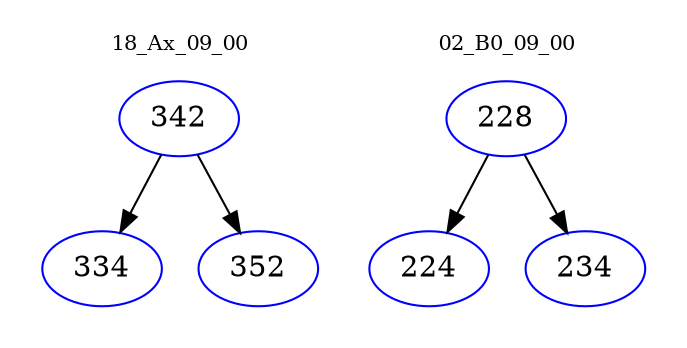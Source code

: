digraph{
subgraph cluster_0 {
color = white
label = "18_Ax_09_00";
fontsize=10;
T0_342 [label="342", color="blue"]
T0_342 -> T0_334 [color="black"]
T0_334 [label="334", color="blue"]
T0_342 -> T0_352 [color="black"]
T0_352 [label="352", color="blue"]
}
subgraph cluster_1 {
color = white
label = "02_B0_09_00";
fontsize=10;
T1_228 [label="228", color="blue"]
T1_228 -> T1_224 [color="black"]
T1_224 [label="224", color="blue"]
T1_228 -> T1_234 [color="black"]
T1_234 [label="234", color="blue"]
}
}
